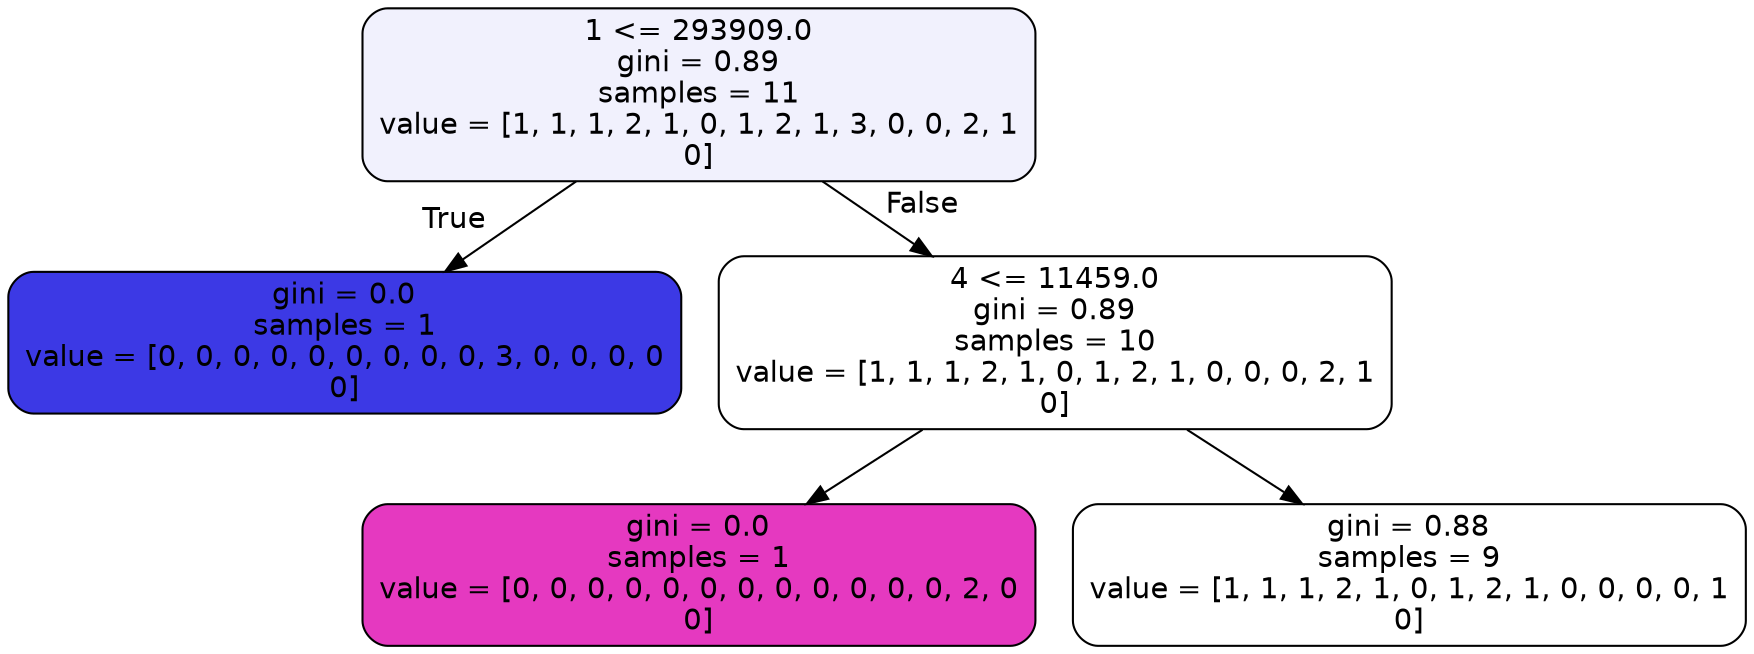 digraph Tree {
node [shape=box, style="filled, rounded", color="black", fontname=helvetica] ;
edge [fontname=helvetica] ;
0 [label="1 <= 293909.0\ngini = 0.89\nsamples = 11\nvalue = [1, 1, 1, 2, 1, 0, 1, 2, 1, 3, 0, 0, 2, 1\n0]", fillcolor="#3c39e512"] ;
1 [label="gini = 0.0\nsamples = 1\nvalue = [0, 0, 0, 0, 0, 0, 0, 0, 0, 3, 0, 0, 0, 0\n0]", fillcolor="#3c39e5ff"] ;
0 -> 1 [labeldistance=2.5, labelangle=45, headlabel="True"] ;
2 [label="4 <= 11459.0\ngini = 0.89\nsamples = 10\nvalue = [1, 1, 1, 2, 1, 0, 1, 2, 1, 0, 0, 0, 2, 1\n0]", fillcolor="#7be53900"] ;
0 -> 2 [labeldistance=2.5, labelangle=-45, headlabel="False"] ;
3 [label="gini = 0.0\nsamples = 1\nvalue = [0, 0, 0, 0, 0, 0, 0, 0, 0, 0, 0, 0, 2, 0\n0]", fillcolor="#e539c0ff"] ;
2 -> 3 ;
4 [label="gini = 0.88\nsamples = 9\nvalue = [1, 1, 1, 2, 1, 0, 1, 2, 1, 0, 0, 0, 0, 1\n0]", fillcolor="#7be53900"] ;
2 -> 4 ;
}